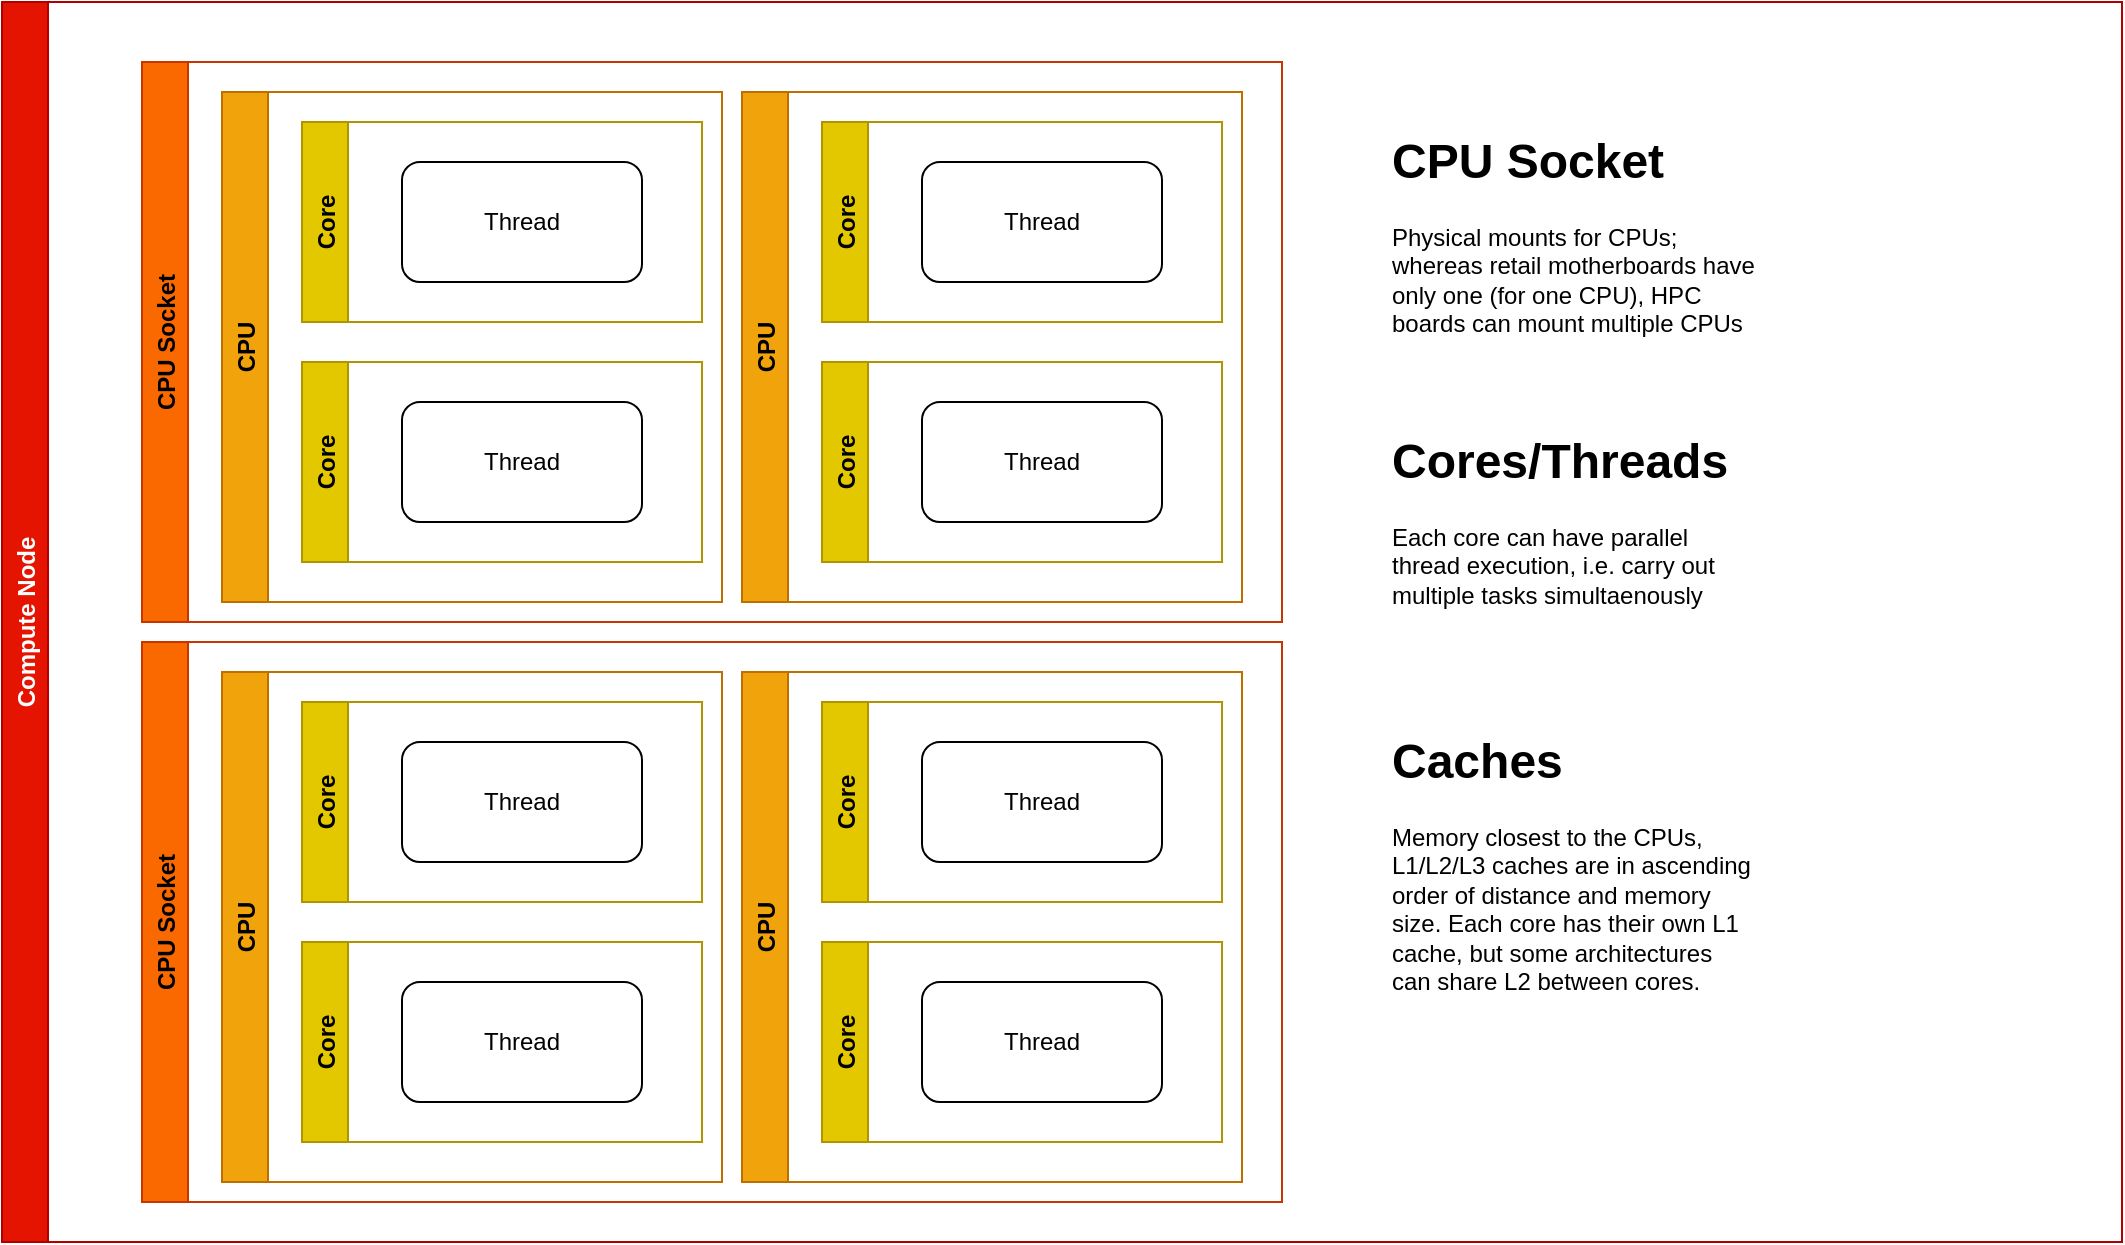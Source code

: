 <mxfile>
    <diagram id="3LDpNFYk3Py_CpJLRpUV" name="Page-1">
        <mxGraphModel dx="886" dy="632" grid="1" gridSize="10" guides="1" tooltips="1" connect="1" arrows="1" fold="1" page="1" pageScale="1" pageWidth="1100" pageHeight="850" math="0" shadow="0">
            <root>
                <mxCell id="0"/>
                <mxCell id="1" parent="0"/>
                <mxCell id="4" value="Compute Node" style="swimlane;horizontal=0;fillColor=#e51400;strokeColor=#B20000;fontColor=#ffffff;" vertex="1" parent="1">
                    <mxGeometry x="20" y="20" width="1060" height="620" as="geometry"/>
                </mxCell>
                <mxCell id="5" value="CPU Socket" style="swimlane;horizontal=0;fillColor=#fa6800;strokeColor=#C73500;fontColor=#000000;" vertex="1" parent="4">
                    <mxGeometry x="70" y="30" width="570" height="280" as="geometry"/>
                </mxCell>
                <mxCell id="6" value="CPU" style="swimlane;horizontal=0;fillColor=#f0a30a;strokeColor=#BD7000;fontColor=#000000;" vertex="1" parent="5">
                    <mxGeometry x="40" y="15" width="250" height="255" as="geometry">
                        <mxRectangle x="60" y="15" width="30" height="50" as="alternateBounds"/>
                    </mxGeometry>
                </mxCell>
                <mxCell id="9" value="Core" style="swimlane;horizontal=0;fillColor=#e3c800;strokeColor=#B09500;fontColor=#000000;" vertex="1" parent="6">
                    <mxGeometry x="40" y="15" width="200" height="100" as="geometry"/>
                </mxCell>
                <mxCell id="10" value="Thread" style="rounded=1;whiteSpace=wrap;html=1;" vertex="1" parent="9">
                    <mxGeometry x="50" y="20" width="120" height="60" as="geometry"/>
                </mxCell>
                <mxCell id="11" value="Core" style="swimlane;horizontal=0;fillColor=#e3c800;strokeColor=#B09500;fontColor=#000000;" vertex="1" parent="6">
                    <mxGeometry x="40" y="135" width="200" height="100" as="geometry"/>
                </mxCell>
                <mxCell id="12" value="Thread" style="rounded=1;whiteSpace=wrap;html=1;" vertex="1" parent="11">
                    <mxGeometry x="50" y="20" width="120" height="60" as="geometry"/>
                </mxCell>
                <mxCell id="13" value="CPU" style="swimlane;horizontal=0;fillColor=#f0a30a;strokeColor=#BD7000;fontColor=#000000;" vertex="1" parent="5">
                    <mxGeometry x="300" y="15" width="250" height="255" as="geometry">
                        <mxRectangle x="60" y="15" width="30" height="50" as="alternateBounds"/>
                    </mxGeometry>
                </mxCell>
                <mxCell id="14" value="Core" style="swimlane;horizontal=0;fillColor=#e3c800;strokeColor=#B09500;fontColor=#000000;" vertex="1" parent="13">
                    <mxGeometry x="40" y="15" width="200" height="100" as="geometry"/>
                </mxCell>
                <mxCell id="15" value="Thread" style="rounded=1;whiteSpace=wrap;html=1;" vertex="1" parent="14">
                    <mxGeometry x="50" y="20" width="120" height="60" as="geometry"/>
                </mxCell>
                <mxCell id="16" value="Core" style="swimlane;horizontal=0;fillColor=#e3c800;strokeColor=#B09500;fontColor=#000000;" vertex="1" parent="13">
                    <mxGeometry x="40" y="135" width="200" height="100" as="geometry"/>
                </mxCell>
                <mxCell id="17" value="Thread" style="rounded=1;whiteSpace=wrap;html=1;" vertex="1" parent="16">
                    <mxGeometry x="50" y="20" width="120" height="60" as="geometry"/>
                </mxCell>
                <mxCell id="30" value="&lt;h1&gt;CPU Socket&lt;/h1&gt;&lt;p&gt;Physical mounts for CPUs; whereas retail motherboards have only one (for one CPU), HPC boards can mount multiple CPUs&lt;/p&gt;" style="text;html=1;strokeColor=none;fillColor=none;spacing=5;spacingTop=-20;whiteSpace=wrap;overflow=hidden;rounded=0;" vertex="1" parent="4">
                    <mxGeometry x="690" y="60" width="190" height="120" as="geometry"/>
                </mxCell>
                <mxCell id="31" value="&lt;h1&gt;Cores/Threads&lt;/h1&gt;&lt;p&gt;Each core can have parallel thread execution, i.e. carry out multiple tasks simultaenously&lt;/p&gt;" style="text;html=1;strokeColor=none;fillColor=none;spacing=5;spacingTop=-20;whiteSpace=wrap;overflow=hidden;rounded=0;" vertex="1" parent="4">
                    <mxGeometry x="690" y="210" width="190" height="120" as="geometry"/>
                </mxCell>
                <mxCell id="32" value="&lt;h1&gt;Caches&lt;/h1&gt;&lt;p&gt;Memory closest to the CPUs, L1/L2/L3 caches are in ascending order of distance and memory size. Each core has their own L1 cache, but some architectures can share L2 between cores.&lt;/p&gt;" style="text;html=1;strokeColor=none;fillColor=none;spacing=5;spacingTop=-20;whiteSpace=wrap;overflow=hidden;rounded=0;" vertex="1" parent="4">
                    <mxGeometry x="690" y="360" width="190" height="150" as="geometry"/>
                </mxCell>
                <mxCell id="19" value="CPU Socket" style="swimlane;horizontal=0;fillColor=#fa6800;strokeColor=#C73500;fontColor=#000000;" vertex="1" parent="1">
                    <mxGeometry x="90" y="340" width="570" height="280" as="geometry"/>
                </mxCell>
                <mxCell id="20" value="CPU" style="swimlane;horizontal=0;fillColor=#f0a30a;strokeColor=#BD7000;fontColor=#000000;" vertex="1" parent="19">
                    <mxGeometry x="40" y="15" width="250" height="255" as="geometry">
                        <mxRectangle x="60" y="15" width="30" height="50" as="alternateBounds"/>
                    </mxGeometry>
                </mxCell>
                <mxCell id="21" value="Core" style="swimlane;horizontal=0;fillColor=#e3c800;strokeColor=#B09500;fontColor=#000000;" vertex="1" parent="20">
                    <mxGeometry x="40" y="15" width="200" height="100" as="geometry"/>
                </mxCell>
                <mxCell id="22" value="Thread" style="rounded=1;whiteSpace=wrap;html=1;" vertex="1" parent="21">
                    <mxGeometry x="50" y="20" width="120" height="60" as="geometry"/>
                </mxCell>
                <mxCell id="23" value="Core" style="swimlane;horizontal=0;fillColor=#e3c800;strokeColor=#B09500;fontColor=#000000;" vertex="1" parent="20">
                    <mxGeometry x="40" y="135" width="200" height="100" as="geometry"/>
                </mxCell>
                <mxCell id="24" value="Thread" style="rounded=1;whiteSpace=wrap;html=1;" vertex="1" parent="23">
                    <mxGeometry x="50" y="20" width="120" height="60" as="geometry"/>
                </mxCell>
                <mxCell id="25" value="CPU" style="swimlane;horizontal=0;fillColor=#f0a30a;strokeColor=#BD7000;fontColor=#000000;" vertex="1" parent="19">
                    <mxGeometry x="300" y="15" width="250" height="255" as="geometry">
                        <mxRectangle x="60" y="15" width="30" height="50" as="alternateBounds"/>
                    </mxGeometry>
                </mxCell>
                <mxCell id="26" value="Core" style="swimlane;horizontal=0;fillColor=#e3c800;strokeColor=#B09500;fontColor=#000000;" vertex="1" parent="25">
                    <mxGeometry x="40" y="15" width="200" height="100" as="geometry"/>
                </mxCell>
                <mxCell id="27" value="Thread" style="rounded=1;whiteSpace=wrap;html=1;" vertex="1" parent="26">
                    <mxGeometry x="50" y="20" width="120" height="60" as="geometry"/>
                </mxCell>
                <mxCell id="28" value="Core" style="swimlane;horizontal=0;fillColor=#e3c800;strokeColor=#B09500;fontColor=#000000;" vertex="1" parent="25">
                    <mxGeometry x="40" y="135" width="200" height="100" as="geometry"/>
                </mxCell>
                <mxCell id="29" value="Thread" style="rounded=1;whiteSpace=wrap;html=1;" vertex="1" parent="28">
                    <mxGeometry x="50" y="20" width="120" height="60" as="geometry"/>
                </mxCell>
            </root>
        </mxGraphModel>
    </diagram>
</mxfile>
